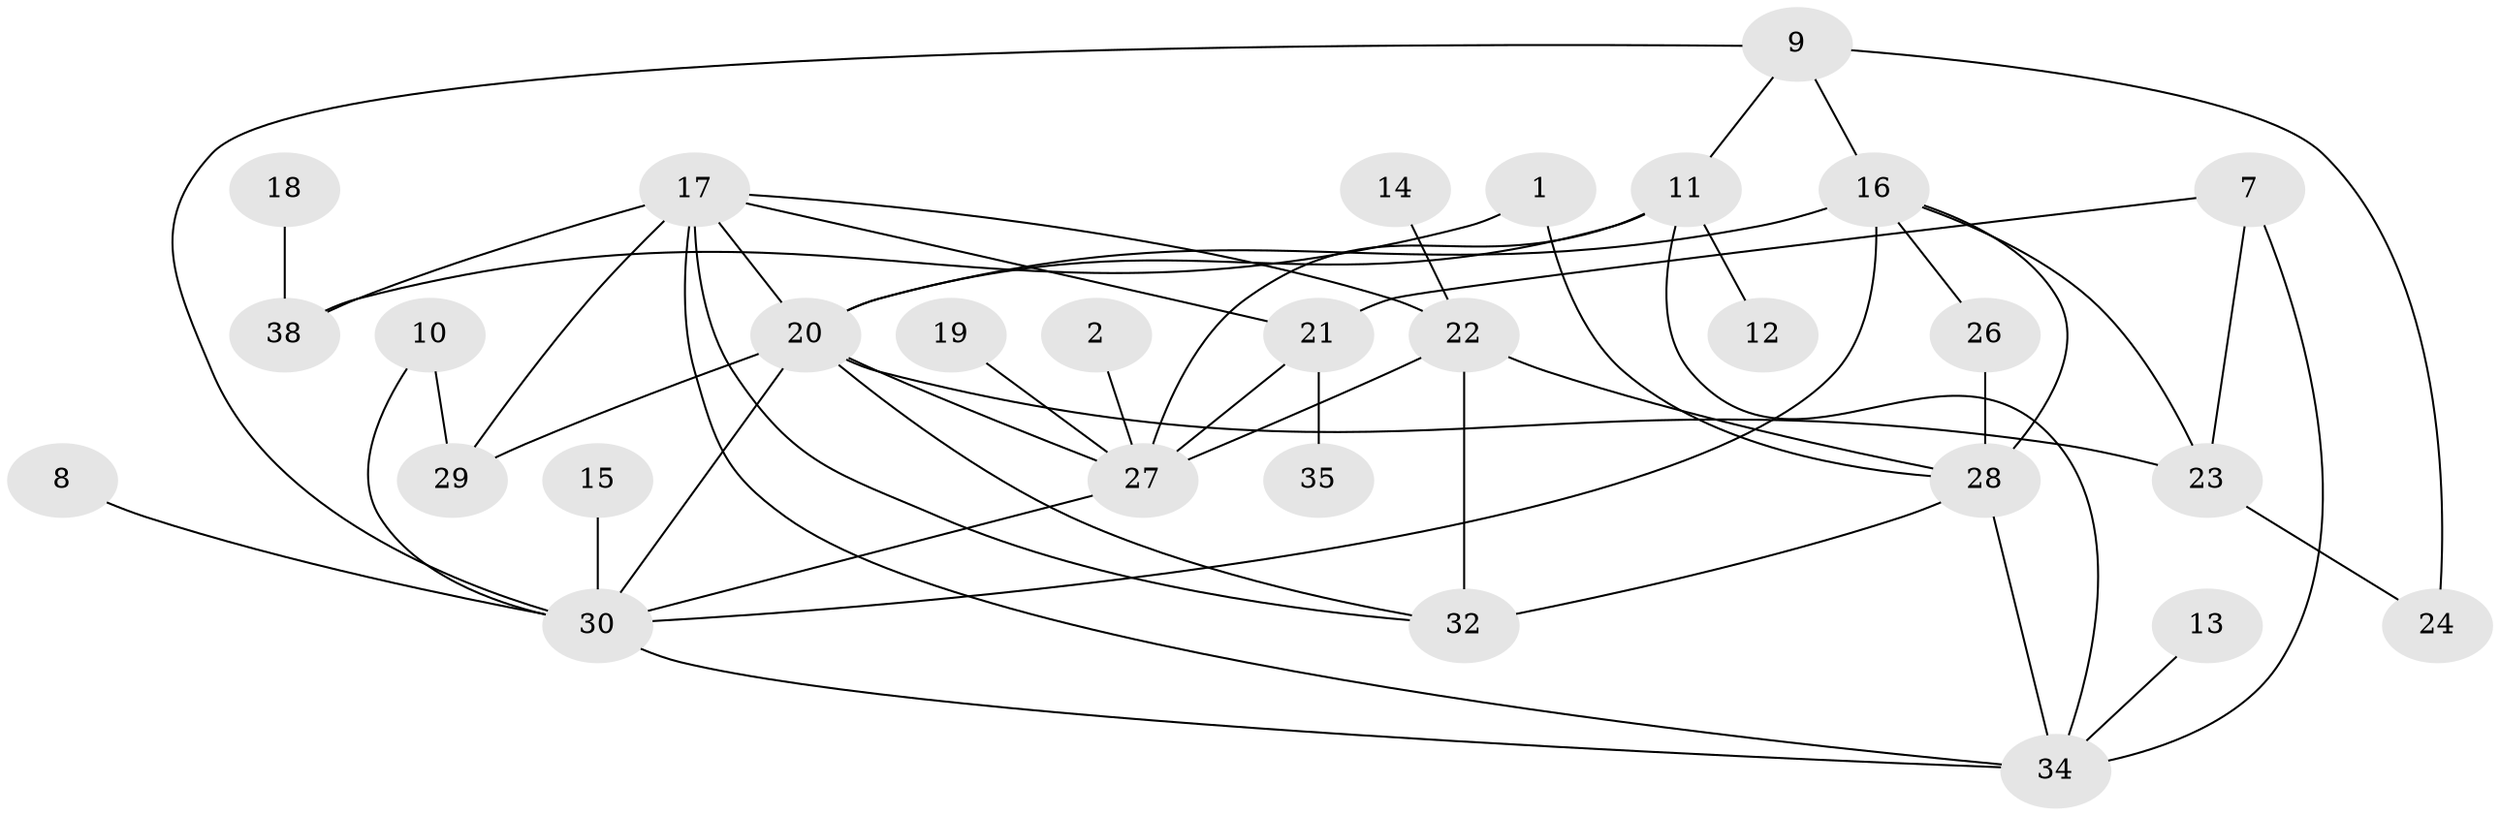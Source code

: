 // original degree distribution, {2: 0.24719101123595505, 1: 0.19101123595505617, 3: 0.23595505617977527, 0: 0.10112359550561797, 5: 0.06741573033707865, 4: 0.0898876404494382, 6: 0.0449438202247191, 7: 0.02247191011235955}
// Generated by graph-tools (version 1.1) at 2025/35/03/04/25 23:35:47]
// undirected, 29 vertices, 50 edges
graph export_dot {
  node [color=gray90,style=filled];
  1;
  2;
  7;
  8;
  9;
  10;
  11;
  12;
  13;
  14;
  15;
  16;
  17;
  18;
  19;
  20;
  21;
  22;
  23;
  24;
  26;
  27;
  28;
  29;
  30;
  32;
  34;
  35;
  38;
  1 -- 28 [weight=1.0];
  1 -- 38 [weight=1.0];
  2 -- 27 [weight=1.0];
  7 -- 21 [weight=1.0];
  7 -- 23 [weight=1.0];
  7 -- 34 [weight=1.0];
  8 -- 30 [weight=1.0];
  9 -- 11 [weight=1.0];
  9 -- 16 [weight=1.0];
  9 -- 24 [weight=1.0];
  9 -- 30 [weight=1.0];
  10 -- 29 [weight=1.0];
  10 -- 30 [weight=1.0];
  11 -- 12 [weight=1.0];
  11 -- 20 [weight=1.0];
  11 -- 27 [weight=1.0];
  11 -- 34 [weight=1.0];
  13 -- 34 [weight=1.0];
  14 -- 22 [weight=1.0];
  15 -- 30 [weight=1.0];
  16 -- 20 [weight=1.0];
  16 -- 23 [weight=1.0];
  16 -- 26 [weight=1.0];
  16 -- 28 [weight=1.0];
  16 -- 30 [weight=3.0];
  17 -- 20 [weight=1.0];
  17 -- 21 [weight=1.0];
  17 -- 22 [weight=1.0];
  17 -- 29 [weight=1.0];
  17 -- 32 [weight=1.0];
  17 -- 34 [weight=1.0];
  17 -- 38 [weight=1.0];
  18 -- 38 [weight=1.0];
  19 -- 27 [weight=1.0];
  20 -- 23 [weight=2.0];
  20 -- 27 [weight=1.0];
  20 -- 29 [weight=1.0];
  20 -- 30 [weight=1.0];
  20 -- 32 [weight=1.0];
  21 -- 27 [weight=1.0];
  21 -- 35 [weight=1.0];
  22 -- 27 [weight=2.0];
  22 -- 28 [weight=2.0];
  22 -- 32 [weight=2.0];
  23 -- 24 [weight=1.0];
  26 -- 28 [weight=1.0];
  27 -- 30 [weight=1.0];
  28 -- 32 [weight=1.0];
  28 -- 34 [weight=1.0];
  30 -- 34 [weight=1.0];
}
